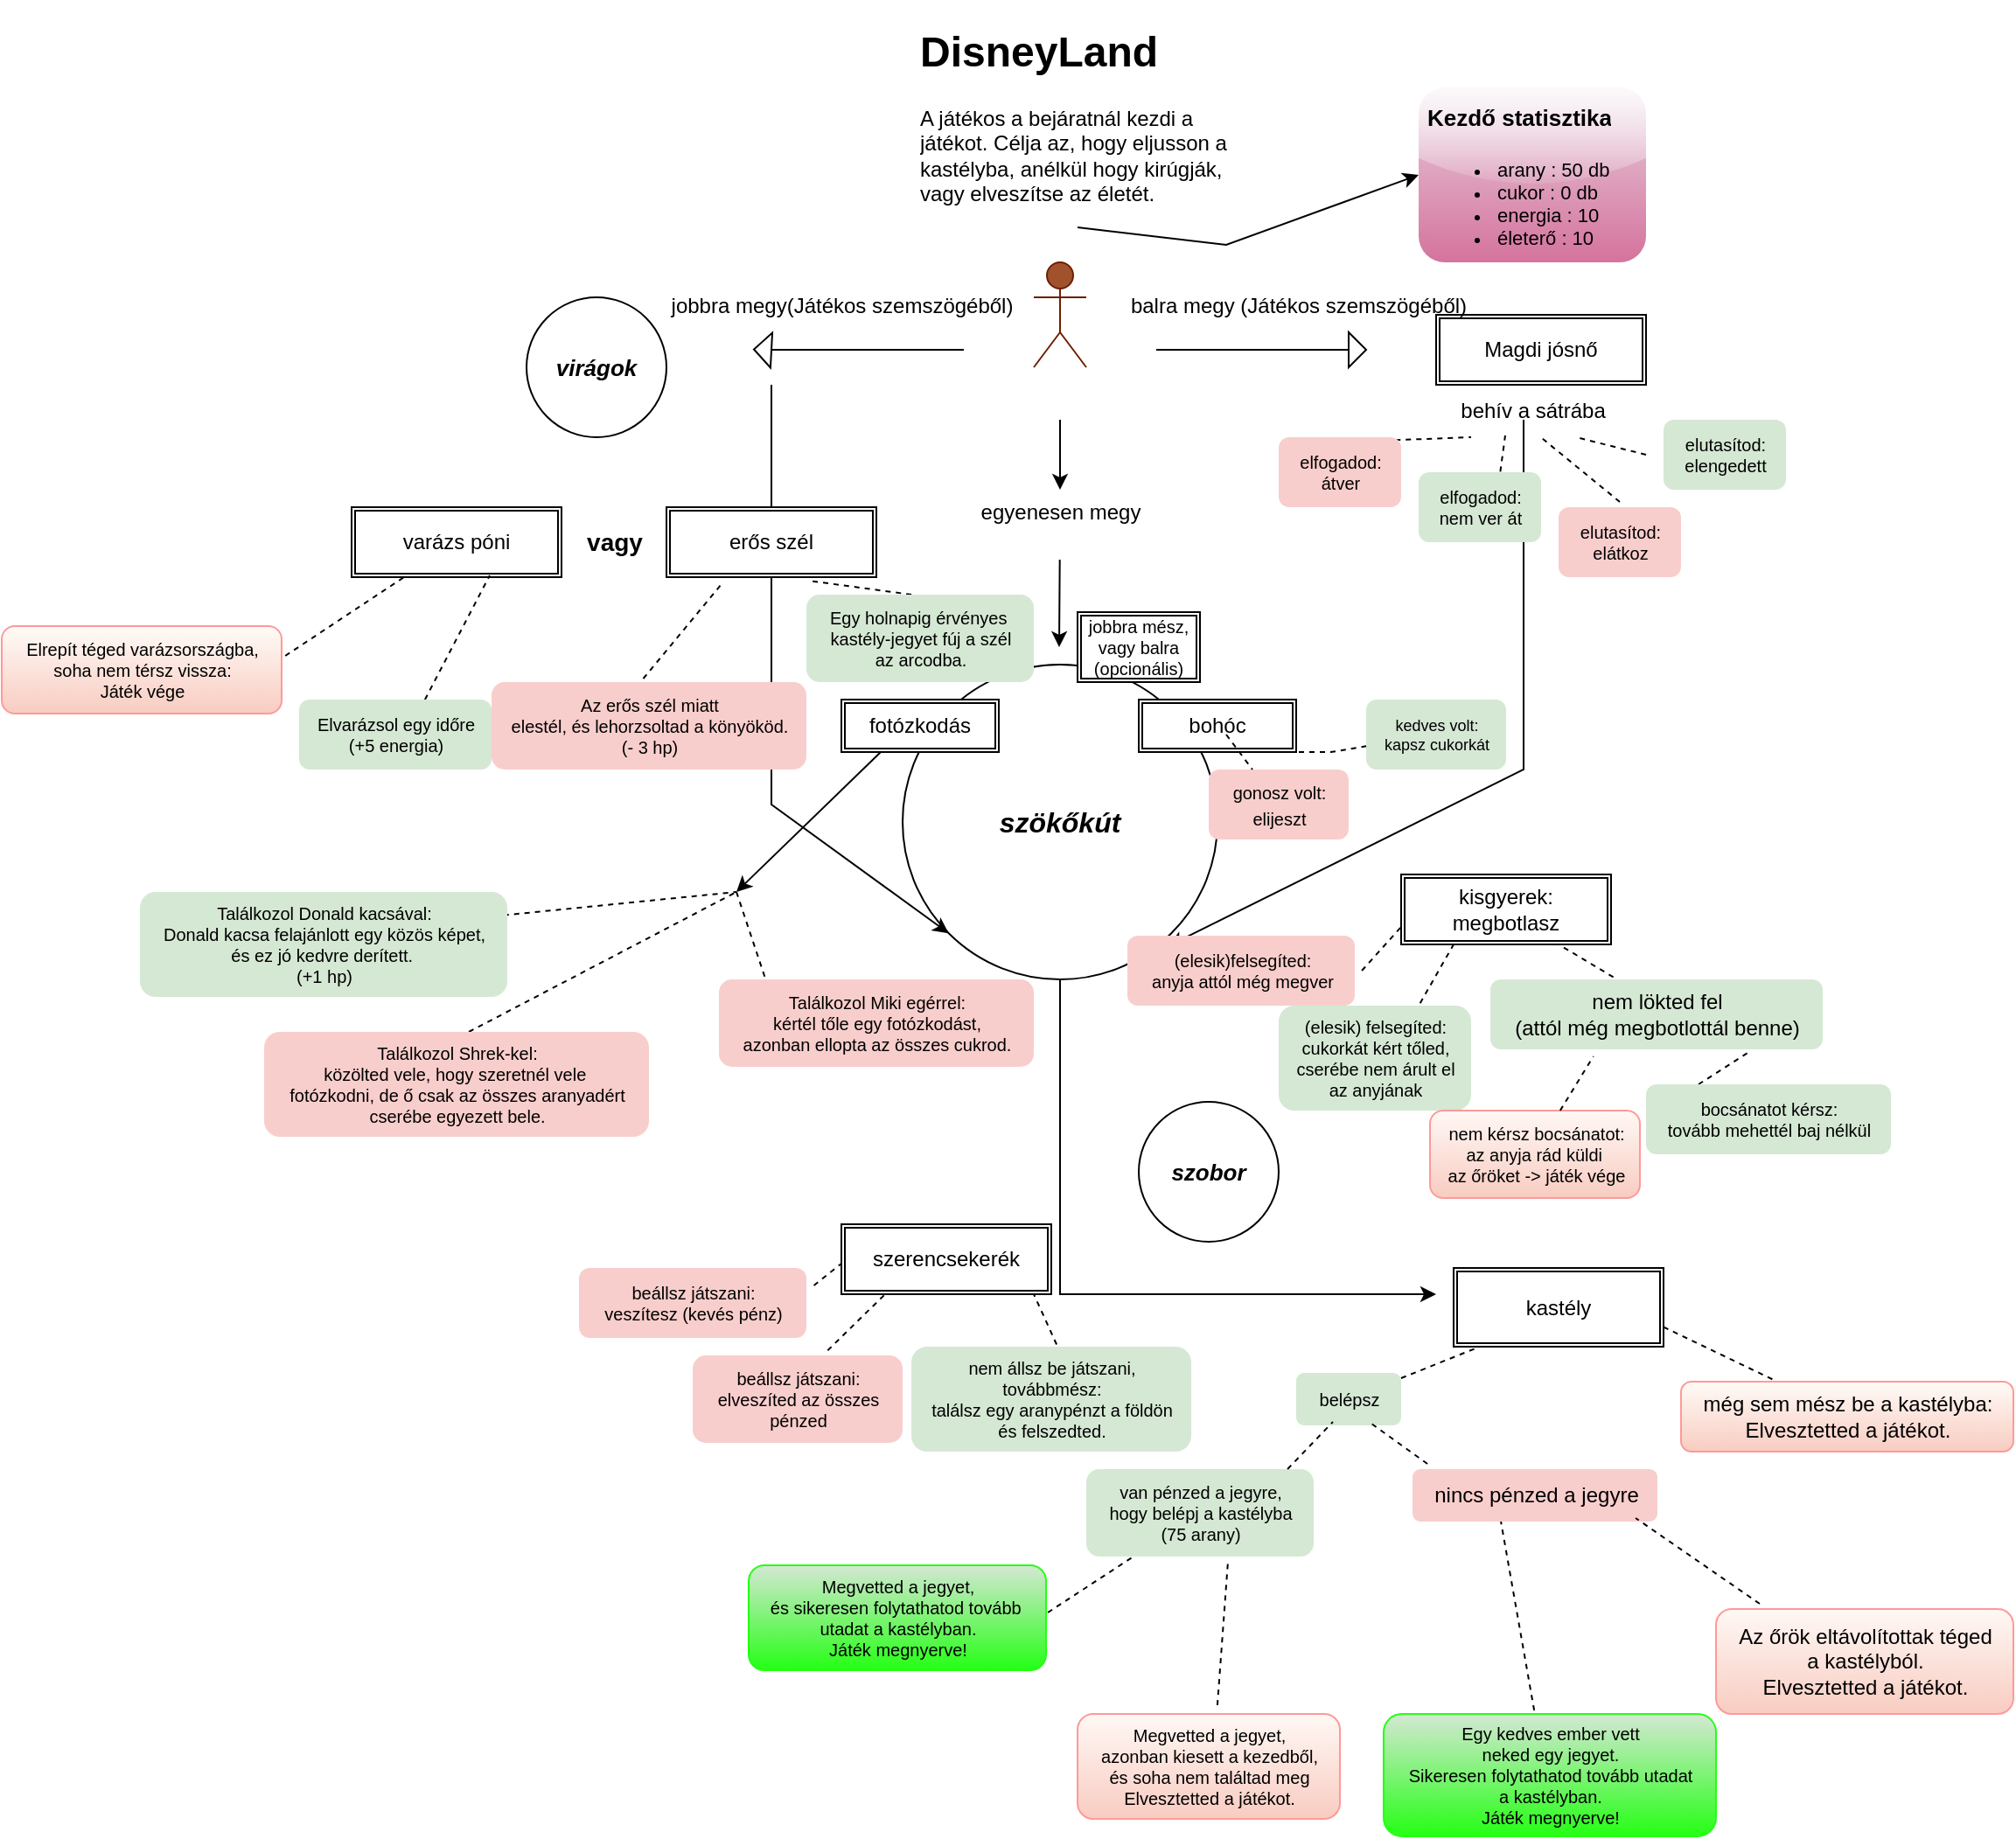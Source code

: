 <mxfile version="22.0.5" type="github">
  <diagram name="1 oldal" id="SZkVGr4VHI8cuYks12D8">
    <mxGraphModel dx="2049" dy="1114" grid="1" gridSize="10" guides="1" tooltips="1" connect="1" arrows="1" fold="1" page="1" pageScale="1" pageWidth="827" pageHeight="1169" math="0" shadow="0">
      <root>
        <mxCell id="0" />
        <mxCell id="1" parent="0" />
        <mxCell id="VQEg4Eyufkacg4ii3oWg-2" value="&lt;div&gt;&lt;i&gt;&lt;b&gt;kezdőpont&lt;/b&gt;&lt;/i&gt;&lt;/div&gt;&lt;div&gt;&lt;i&gt;&lt;b&gt;&lt;br&gt;&lt;/b&gt;&lt;/i&gt;&lt;/div&gt;" style="shape=umlActor;verticalLabelPosition=bottom;verticalAlign=top;html=1;outlineConnect=0;fillColor=#a0522d;strokeColor=#6D1F00;fontColor=#ffffff;" parent="1" vertex="1">
          <mxGeometry x="820" y="160" width="30" height="60" as="geometry" />
        </mxCell>
        <mxCell id="VQEg4Eyufkacg4ii3oWg-5" value="" style="endArrow=none;html=1;rounded=0;" parent="1" source="VQEg4Eyufkacg4ii3oWg-10" edge="1">
          <mxGeometry width="50" height="50" relative="1" as="geometry">
            <mxPoint x="890" y="210" as="sourcePoint" />
            <mxPoint x="1000" y="210" as="targetPoint" />
          </mxGeometry>
        </mxCell>
        <mxCell id="VQEg4Eyufkacg4ii3oWg-6" value="" style="endArrow=none;html=1;rounded=0;" parent="1" source="VQEg4Eyufkacg4ii3oWg-8" edge="1">
          <mxGeometry width="50" height="50" relative="1" as="geometry">
            <mxPoint x="670" y="210" as="sourcePoint" />
            <mxPoint x="780" y="210" as="targetPoint" />
          </mxGeometry>
        </mxCell>
        <mxCell id="VQEg4Eyufkacg4ii3oWg-9" value="" style="endArrow=none;html=1;rounded=0;" parent="1" target="VQEg4Eyufkacg4ii3oWg-8" edge="1">
          <mxGeometry width="50" height="50" relative="1" as="geometry">
            <mxPoint x="670" y="210" as="sourcePoint" />
            <mxPoint x="780" y="210" as="targetPoint" />
          </mxGeometry>
        </mxCell>
        <mxCell id="VQEg4Eyufkacg4ii3oWg-8" value="" style="triangle;whiteSpace=wrap;html=1;rotation=-177;" parent="1" vertex="1">
          <mxGeometry x="660" y="200" width="10" height="20" as="geometry" />
        </mxCell>
        <mxCell id="VQEg4Eyufkacg4ii3oWg-11" value="" style="endArrow=none;html=1;rounded=0;" parent="1" target="VQEg4Eyufkacg4ii3oWg-10" edge="1">
          <mxGeometry width="50" height="50" relative="1" as="geometry">
            <mxPoint x="890" y="210" as="sourcePoint" />
            <mxPoint x="1000" y="210" as="targetPoint" />
          </mxGeometry>
        </mxCell>
        <mxCell id="VQEg4Eyufkacg4ii3oWg-10" value="" style="triangle;whiteSpace=wrap;html=1;rotation=-180;direction=west;" parent="1" vertex="1">
          <mxGeometry x="1000" y="200" width="10" height="20" as="geometry" />
        </mxCell>
        <mxCell id="VQEg4Eyufkacg4ii3oWg-12" value="" style="endArrow=classic;html=1;rounded=0;" parent="1" source="VQEg4Eyufkacg4ii3oWg-38" edge="1">
          <mxGeometry width="50" height="50" relative="1" as="geometry">
            <mxPoint x="835" y="250" as="sourcePoint" />
            <mxPoint x="834.5" y="380" as="targetPoint" />
          </mxGeometry>
        </mxCell>
        <mxCell id="VQEg4Eyufkacg4ii3oWg-13" value="&lt;b&gt;&lt;i&gt;&lt;font style=&quot;font-size: 16px;&quot;&gt;szökőkút&lt;/font&gt;&lt;/i&gt;&lt;/b&gt;" style="ellipse;whiteSpace=wrap;html=1;aspect=fixed;" parent="1" vertex="1">
          <mxGeometry x="745" y="390" width="180" height="180" as="geometry" />
        </mxCell>
        <mxCell id="VQEg4Eyufkacg4ii3oWg-16" value="Magdi jósnő" style="shape=ext;double=1;rounded=0;whiteSpace=wrap;html=1;" parent="1" vertex="1">
          <mxGeometry x="1050" y="190" width="120" height="40" as="geometry" />
        </mxCell>
        <mxCell id="VQEg4Eyufkacg4ii3oWg-18" value="" style="endArrow=classic;html=1;rounded=0;fontSize=30;entryX=0;entryY=1;entryDx=0;entryDy=0;" parent="1" target="VQEg4Eyufkacg4ii3oWg-13" edge="1">
          <mxGeometry width="50" height="50" relative="1" as="geometry">
            <mxPoint x="670" y="230" as="sourcePoint" />
            <mxPoint x="660" y="450" as="targetPoint" />
            <Array as="points">
              <mxPoint x="670" y="470" />
            </Array>
          </mxGeometry>
        </mxCell>
        <mxCell id="VQEg4Eyufkacg4ii3oWg-20" value="" style="endArrow=classic;html=1;rounded=0;entryX=0.844;entryY=0.894;entryDx=0;entryDy=0;entryPerimeter=0;" parent="1" target="VQEg4Eyufkacg4ii3oWg-13" edge="1">
          <mxGeometry width="50" height="50" relative="1" as="geometry">
            <mxPoint x="1100" y="250" as="sourcePoint" />
            <mxPoint x="870" y="420" as="targetPoint" />
            <Array as="points">
              <mxPoint x="1100" y="450" />
            </Array>
          </mxGeometry>
        </mxCell>
        <mxCell id="VQEg4Eyufkacg4ii3oWg-22" value="" style="endArrow=classic;html=1;rounded=0;exitX=0.5;exitY=1;exitDx=0;exitDy=0;" parent="1" source="VQEg4Eyufkacg4ii3oWg-13" edge="1">
          <mxGeometry width="50" height="50" relative="1" as="geometry">
            <mxPoint x="820" y="470" as="sourcePoint" />
            <mxPoint x="1050" y="750" as="targetPoint" />
            <Array as="points">
              <mxPoint x="835" y="750" />
            </Array>
          </mxGeometry>
        </mxCell>
        <mxCell id="VQEg4Eyufkacg4ii3oWg-23" value="szerencsekerék" style="shape=ext;double=1;rounded=0;whiteSpace=wrap;html=1;" parent="1" vertex="1">
          <mxGeometry x="710" y="710" width="120" height="40" as="geometry" />
        </mxCell>
        <mxCell id="VQEg4Eyufkacg4ii3oWg-27" value="kastély" style="shape=ext;double=1;rounded=0;whiteSpace=wrap;html=1;" parent="1" vertex="1">
          <mxGeometry x="1060" y="735" width="120" height="45" as="geometry" />
        </mxCell>
        <mxCell id="VQEg4Eyufkacg4ii3oWg-29" value="fotózkodás" style="shape=ext;double=1;rounded=0;whiteSpace=wrap;html=1;" parent="1" vertex="1">
          <mxGeometry x="710" y="410" width="90" height="30" as="geometry" />
        </mxCell>
        <mxCell id="VQEg4Eyufkacg4ii3oWg-30" value="bohóc" style="shape=ext;double=1;rounded=0;whiteSpace=wrap;html=1;" parent="1" vertex="1">
          <mxGeometry x="880" y="410" width="90" height="30" as="geometry" />
        </mxCell>
        <mxCell id="VQEg4Eyufkacg4ii3oWg-32" value="kisgyerek:&lt;br&gt;megbotlasz" style="shape=ext;double=1;rounded=0;whiteSpace=wrap;html=1;" parent="1" vertex="1">
          <mxGeometry x="1030" y="510" width="120" height="40" as="geometry" />
        </mxCell>
        <mxCell id="VQEg4Eyufkacg4ii3oWg-33" value="&lt;b&gt;&lt;i&gt;&lt;font style=&quot;font-size: 13px;&quot;&gt;szobor&lt;/font&gt;&lt;/i&gt;&lt;/b&gt;" style="ellipse;whiteSpace=wrap;html=1;aspect=fixed;" parent="1" vertex="1">
          <mxGeometry x="880" y="640" width="80" height="80" as="geometry" />
        </mxCell>
        <mxCell id="VQEg4Eyufkacg4ii3oWg-34" value="varázs póni" style="shape=ext;double=1;rounded=0;whiteSpace=wrap;html=1;" parent="1" vertex="1">
          <mxGeometry x="430" y="300" width="120" height="40" as="geometry" />
        </mxCell>
        <mxCell id="VQEg4Eyufkacg4ii3oWg-35" value="balra megy (Játékos szemszögéből)" style="text;html=1;align=center;verticalAlign=middle;resizable=0;points=[];autosize=1;strokeColor=none;fillColor=none;" parent="1" vertex="1">
          <mxGeometry x="861" y="170" width="220" height="30" as="geometry" />
        </mxCell>
        <mxCell id="VQEg4Eyufkacg4ii3oWg-37" value="jobbra megy(Játékos szemszögéből)" style="text;html=1;align=center;verticalAlign=middle;resizable=0;points=[];autosize=1;strokeColor=none;fillColor=none;" parent="1" vertex="1">
          <mxGeometry x="595" y="170" width="230" height="30" as="geometry" />
        </mxCell>
        <mxCell id="VQEg4Eyufkacg4ii3oWg-39" value="" style="endArrow=classic;html=1;rounded=0;" parent="1" target="VQEg4Eyufkacg4ii3oWg-38" edge="1">
          <mxGeometry width="50" height="50" relative="1" as="geometry">
            <mxPoint x="835" y="250" as="sourcePoint" />
            <mxPoint x="834.5" y="380" as="targetPoint" />
          </mxGeometry>
        </mxCell>
        <mxCell id="VQEg4Eyufkacg4ii3oWg-38" value="&lt;div&gt;egyenesen megy&lt;/div&gt;&lt;div&gt;&lt;br&gt;&lt;/div&gt;" style="text;html=1;align=center;verticalAlign=middle;resizable=0;points=[];autosize=1;strokeColor=none;fillColor=none;" parent="1" vertex="1">
          <mxGeometry x="775" y="290" width="120" height="40" as="geometry" />
        </mxCell>
        <mxCell id="VQEg4Eyufkacg4ii3oWg-40" value="&lt;div&gt;behív a sátrába&lt;/div&gt;" style="text;html=1;align=center;verticalAlign=middle;resizable=0;points=[];autosize=1;strokeColor=none;fillColor=none;" parent="1" vertex="1">
          <mxGeometry x="1050" y="230" width="110" height="30" as="geometry" />
        </mxCell>
        <mxCell id="VQEg4Eyufkacg4ii3oWg-41" value="" style="endArrow=none;dashed=1;html=1;rounded=0;exitX=0.695;exitY=0.058;exitDx=0;exitDy=0;exitPerimeter=0;" parent="1" source="VQEg4Eyufkacg4ii3oWg-45" edge="1">
          <mxGeometry width="50" height="50" relative="1" as="geometry">
            <mxPoint x="1050" y="280" as="sourcePoint" />
            <mxPoint x="1070" y="260" as="targetPoint" />
          </mxGeometry>
        </mxCell>
        <mxCell id="VQEg4Eyufkacg4ii3oWg-42" value="" style="endArrow=none;dashed=1;html=1;rounded=0;entryX=0.658;entryY=1.033;entryDx=0;entryDy=0;entryPerimeter=0;" parent="1" edge="1">
          <mxGeometry width="50" height="50" relative="1" as="geometry">
            <mxPoint x="1170" y="270" as="sourcePoint" />
            <mxPoint x="1130" y="260" as="targetPoint" />
          </mxGeometry>
        </mxCell>
        <mxCell id="VQEg4Eyufkacg4ii3oWg-43" value="" style="endArrow=none;dashed=1;html=1;rounded=0;entryX=0.533;entryY=0.967;entryDx=0;entryDy=0;entryPerimeter=0;exitX=0.5;exitY=-0.075;exitDx=0;exitDy=0;exitPerimeter=0;" parent="1" source="mEzDhjuTcP2UeNapwm7h-10" target="VQEg4Eyufkacg4ii3oWg-40" edge="1">
          <mxGeometry width="50" height="50" relative="1" as="geometry">
            <mxPoint x="1140" y="290" as="sourcePoint" />
            <mxPoint x="1140" y="270" as="targetPoint" />
          </mxGeometry>
        </mxCell>
        <mxCell id="VQEg4Eyufkacg4ii3oWg-44" value="" style="endArrow=none;dashed=1;html=1;rounded=0;entryX=0.533;entryY=0.967;entryDx=0;entryDy=0;entryPerimeter=0;exitX=0.667;exitY=-0.008;exitDx=0;exitDy=0;exitPerimeter=0;" parent="1" source="VQEg4Eyufkacg4ii3oWg-46" edge="1">
          <mxGeometry width="50" height="50" relative="1" as="geometry">
            <mxPoint x="1090.5" y="290" as="sourcePoint" />
            <mxPoint x="1089.5" y="259" as="targetPoint" />
          </mxGeometry>
        </mxCell>
        <mxCell id="VQEg4Eyufkacg4ii3oWg-45" value="&lt;div style=&quot;font-size: 10px;&quot;&gt;elfogadod:&lt;/div&gt;&lt;div style=&quot;font-size: 10px;&quot;&gt;átver&lt;br style=&quot;font-size: 10px;&quot;&gt;&lt;/div&gt;" style="text;html=1;align=center;verticalAlign=middle;resizable=0;points=[];autosize=1;strokeColor=none;fillColor=#f8cecc;fontSize=10;rounded=1;" parent="1" vertex="1">
          <mxGeometry x="960" y="260" width="70" height="40" as="geometry" />
        </mxCell>
        <mxCell id="VQEg4Eyufkacg4ii3oWg-46" value="&lt;div style=&quot;font-size: 10px;&quot;&gt;elfogadod:&lt;/div&gt;&lt;div style=&quot;font-size: 10px;&quot;&gt;nem ver át&lt;br style=&quot;font-size: 10px;&quot;&gt;&lt;/div&gt;" style="text;html=1;align=center;verticalAlign=middle;resizable=0;points=[];autosize=1;strokeColor=none;fillColor=#d5e8d4;fontSize=10;fillStyle=auto;gradientColor=none;rounded=1;glass=0;shadow=0;" parent="1" vertex="1">
          <mxGeometry x="1040" y="280" width="70" height="40" as="geometry" />
        </mxCell>
        <mxCell id="VQEg4Eyufkacg4ii3oWg-49" value="&lt;div style=&quot;font-size: 10px;&quot;&gt;elutasítod:&lt;/div&gt;&lt;div style=&quot;font-size: 10px;&quot;&gt;elengedett&lt;/div&gt;" style="text;html=1;align=center;verticalAlign=middle;resizable=0;points=[];autosize=1;strokeColor=none;fillColor=#d5e8d4;fontSize=10;rounded=1;" parent="1" vertex="1">
          <mxGeometry x="1180" y="250" width="70" height="40" as="geometry" />
        </mxCell>
        <mxCell id="RfejrbbT5hm9Z-tXLrb4-1" value="&lt;font style=&quot;font-size: 10px;&quot;&gt;gonosz volt:&lt;br&gt;elijeszt&lt;/font&gt;" style="text;html=1;align=center;verticalAlign=middle;resizable=0;points=[];autosize=1;strokeColor=none;fillColor=#f8cecc;rounded=1;" parent="1" vertex="1">
          <mxGeometry x="920" y="450" width="80" height="40" as="geometry" />
        </mxCell>
        <mxCell id="RfejrbbT5hm9Z-tXLrb4-3" value="kedves volt:&lt;br style=&quot;font-size: 9px;&quot;&gt;kapsz cukorkát" style="text;html=1;align=center;verticalAlign=middle;resizable=0;points=[];autosize=1;strokeColor=none;fillColor=#d5e8d4;fontSize=9;rounded=1;" parent="1" vertex="1">
          <mxGeometry x="1010" y="410" width="80" height="40" as="geometry" />
        </mxCell>
        <mxCell id="RfejrbbT5hm9Z-tXLrb4-7" value="" style="endArrow=none;dashed=1;html=1;rounded=0;" parent="1" target="RfejrbbT5hm9Z-tXLrb4-1" edge="1">
          <mxGeometry width="50" height="50" relative="1" as="geometry">
            <mxPoint x="930" y="430" as="sourcePoint" />
            <mxPoint x="980" y="380" as="targetPoint" />
          </mxGeometry>
        </mxCell>
        <mxCell id="RfejrbbT5hm9Z-tXLrb4-8" value="" style="endArrow=none;dashed=1;html=1;rounded=0;exitX=0.75;exitY=1;exitDx=0;exitDy=0;" parent="1" source="VQEg4Eyufkacg4ii3oWg-30" target="RfejrbbT5hm9Z-tXLrb4-3" edge="1">
          <mxGeometry width="50" height="50" relative="1" as="geometry">
            <mxPoint x="940" y="440" as="sourcePoint" />
            <mxPoint x="942" y="450" as="targetPoint" />
            <Array as="points">
              <mxPoint x="990" y="440" />
            </Array>
          </mxGeometry>
        </mxCell>
        <mxCell id="RfejrbbT5hm9Z-tXLrb4-10" value="" style="endArrow=none;dashed=1;html=1;rounded=0;exitX=0.735;exitY=-0.023;exitDx=0;exitDy=0;exitPerimeter=0;" parent="1" source="RfejrbbT5hm9Z-tXLrb4-12" edge="1">
          <mxGeometry width="50" height="50" relative="1" as="geometry">
            <mxPoint x="1050" y="570" as="sourcePoint" />
            <mxPoint x="1060" y="550" as="targetPoint" />
          </mxGeometry>
        </mxCell>
        <mxCell id="RfejrbbT5hm9Z-tXLrb4-12" value="&lt;font style=&quot;font-size: 10px;&quot;&gt;(elesik) felsegíted:&lt;br style=&quot;font-size: 10px;&quot;&gt;cukorkát kért tőled,&lt;br style=&quot;font-size: 10px;&quot;&gt;cserébe nem árult el&lt;br style=&quot;font-size: 10px;&quot;&gt;az anyjának&lt;br style=&quot;font-size: 10px;&quot;&gt;&lt;/font&gt;" style="text;html=1;align=center;verticalAlign=middle;resizable=0;points=[];autosize=1;strokeColor=none;fillColor=#d5e8d4;rounded=1;fontSize=10;" parent="1" vertex="1">
          <mxGeometry x="960" y="585" width="110" height="60" as="geometry" />
        </mxCell>
        <mxCell id="ZeIe9nPfyKFeGoANkGUT-1" value="&lt;font style=&quot;font-size: 10px;&quot;&gt;(elesik)felsegíted:&lt;br style=&quot;font-size: 10px;&quot;&gt;anyja attól még megver&lt;/font&gt;" style="text;html=1;align=center;verticalAlign=middle;resizable=0;points=[];autosize=1;strokeColor=none;fillColor=#f8cecc;rounded=1;fontSize=10;" parent="1" vertex="1">
          <mxGeometry x="873.5" y="545" width="130" height="40" as="geometry" />
        </mxCell>
        <mxCell id="ZeIe9nPfyKFeGoANkGUT-3" value="nem lökted fel&lt;br&gt;(attól még megbotlottál benne)" style="text;html=1;align=center;verticalAlign=middle;resizable=0;points=[];autosize=1;strokeColor=none;fillColor=#d5e8d4;rounded=1;" parent="1" vertex="1">
          <mxGeometry x="1081" y="570" width="190" height="40" as="geometry" />
        </mxCell>
        <mxCell id="ZeIe9nPfyKFeGoANkGUT-4" value="" style="endArrow=none;dashed=1;html=1;rounded=0;exitX=0.37;exitY=-0.033;exitDx=0;exitDy=0;exitPerimeter=0;entryX=0.75;entryY=1;entryDx=0;entryDy=0;" parent="1" source="ZeIe9nPfyKFeGoANkGUT-3" target="VQEg4Eyufkacg4ii3oWg-32" edge="1">
          <mxGeometry width="50" height="50" relative="1" as="geometry">
            <mxPoint x="1060" y="580" as="sourcePoint" />
            <mxPoint x="1070" y="560" as="targetPoint" />
          </mxGeometry>
        </mxCell>
        <mxCell id="ZeIe9nPfyKFeGoANkGUT-5" value="" style="endArrow=none;dashed=1;html=1;rounded=0;exitX=1.031;exitY=0.5;exitDx=0;exitDy=0;exitPerimeter=0;entryX=0;entryY=0.75;entryDx=0;entryDy=0;" parent="1" source="ZeIe9nPfyKFeGoANkGUT-1" target="VQEg4Eyufkacg4ii3oWg-32" edge="1">
          <mxGeometry width="50" height="50" relative="1" as="geometry">
            <mxPoint x="1157" y="579" as="sourcePoint" />
            <mxPoint x="1130" y="560" as="targetPoint" />
          </mxGeometry>
        </mxCell>
        <mxCell id="ZeIe9nPfyKFeGoANkGUT-6" value="" style="endArrow=none;dashed=1;html=1;rounded=0;entryX=0.78;entryY=1.033;entryDx=0;entryDy=0;entryPerimeter=0;" parent="1" target="ZeIe9nPfyKFeGoANkGUT-3" edge="1">
          <mxGeometry width="50" height="50" relative="1" as="geometry">
            <mxPoint x="1200" y="630" as="sourcePoint" />
            <mxPoint x="1130" y="560" as="targetPoint" />
          </mxGeometry>
        </mxCell>
        <mxCell id="ZeIe9nPfyKFeGoANkGUT-7" value="bocsánatot kérsz:&lt;br style=&quot;font-size: 10px;&quot;&gt;tovább mehettél baj nélkül" style="text;html=1;align=center;verticalAlign=middle;resizable=0;points=[];autosize=1;strokeColor=none;fillColor=#d5e8d4;fontSize=10;rounded=1;" parent="1" vertex="1">
          <mxGeometry x="1170" y="630" width="140" height="40" as="geometry" />
        </mxCell>
        <mxCell id="ZeIe9nPfyKFeGoANkGUT-9" value="nem kérsz bocsánatot:&lt;br style=&quot;font-size: 10px;&quot;&gt;az anyja rád küldi&amp;nbsp;&lt;br style=&quot;font-size: 10px;&quot;&gt;az őröket -&amp;gt; játék vége" style="text;html=1;align=center;verticalAlign=middle;resizable=0;points=[];autosize=1;strokeColor=#FF9999;fillColor=#F8CCC1;fontSize=10;rounded=1;gradientColor=#FFF8F5;gradientDirection=north;strokeWidth=1;" parent="1" vertex="1">
          <mxGeometry x="1046.5" y="645" width="120" height="50" as="geometry" />
        </mxCell>
        <mxCell id="ZeIe9nPfyKFeGoANkGUT-10" value="" style="endArrow=none;dashed=1;html=1;rounded=0;entryX=0.31;entryY=1.1;entryDx=0;entryDy=0;entryPerimeter=0;exitX=0.62;exitY=0;exitDx=0;exitDy=0;exitPerimeter=0;" parent="1" source="ZeIe9nPfyKFeGoANkGUT-9" target="ZeIe9nPfyKFeGoANkGUT-3" edge="1">
          <mxGeometry width="50" height="50" relative="1" as="geometry">
            <mxPoint x="1210" y="640" as="sourcePoint" />
            <mxPoint x="1198" y="611" as="targetPoint" />
          </mxGeometry>
        </mxCell>
        <mxCell id="mEzDhjuTcP2UeNapwm7h-1" value="beállsz játszani:&lt;br style=&quot;font-size: 10px;&quot;&gt;veszítesz (kevés pénz)" style="text;html=1;align=center;verticalAlign=middle;resizable=0;points=[];autosize=1;strokeColor=none;fillColor=#f8cecc;fontSize=10;rounded=1;" parent="1" vertex="1">
          <mxGeometry x="560" y="735" width="130" height="40" as="geometry" />
        </mxCell>
        <mxCell id="mEzDhjuTcP2UeNapwm7h-2" value="beállsz játszani:&lt;br style=&quot;font-size: 10px;&quot;&gt;elveszíted az összes&lt;br style=&quot;font-size: 10px;&quot;&gt;pénzed" style="text;html=1;align=center;verticalAlign=middle;resizable=0;points=[];autosize=1;strokeColor=none;fillColor=#f8cecc;fontSize=10;rounded=1;" parent="1" vertex="1">
          <mxGeometry x="625" y="785" width="120" height="50" as="geometry" />
        </mxCell>
        <mxCell id="mEzDhjuTcP2UeNapwm7h-3" value="nem állsz be játszani,&lt;br style=&quot;font-size: 10px;&quot;&gt;továbbmész:&lt;br style=&quot;font-size: 10px;&quot;&gt;találsz egy aranypénzt a földön&lt;br style=&quot;font-size: 10px;&quot;&gt;és felszedted." style="text;html=1;align=center;verticalAlign=middle;resizable=0;points=[];autosize=1;strokeColor=none;fillColor=#d5e8d4;fontSize=10;rounded=1;" parent="1" vertex="1">
          <mxGeometry x="750" y="780" width="160" height="60" as="geometry" />
        </mxCell>
        <mxCell id="mEzDhjuTcP2UeNapwm7h-4" value="" style="endArrow=none;dashed=1;html=1;rounded=0;exitX=1.033;exitY=0.25;exitDx=0;exitDy=0;exitPerimeter=0;" parent="1" source="mEzDhjuTcP2UeNapwm7h-1" edge="1">
          <mxGeometry width="50" height="50" relative="1" as="geometry">
            <mxPoint x="660" y="782.5" as="sourcePoint" />
            <mxPoint x="710" y="732.5" as="targetPoint" />
          </mxGeometry>
        </mxCell>
        <mxCell id="mEzDhjuTcP2UeNapwm7h-5" value="" style="endArrow=none;dashed=1;html=1;rounded=0;exitX=0.643;exitY=-0.057;exitDx=0;exitDy=0;exitPerimeter=0;" parent="1" source="mEzDhjuTcP2UeNapwm7h-2" edge="1">
          <mxGeometry width="50" height="50" relative="1" as="geometry">
            <mxPoint x="685" y="800" as="sourcePoint" />
            <mxPoint x="735" y="750" as="targetPoint" />
          </mxGeometry>
        </mxCell>
        <mxCell id="mEzDhjuTcP2UeNapwm7h-6" value="" style="endArrow=none;dashed=1;html=1;rounded=0;exitX=0.519;exitY=-0.021;exitDx=0;exitDy=0;exitPerimeter=0;" parent="1" source="mEzDhjuTcP2UeNapwm7h-3" edge="1">
          <mxGeometry width="50" height="50" relative="1" as="geometry">
            <mxPoint x="770" y="800" as="sourcePoint" />
            <mxPoint x="820" y="750" as="targetPoint" />
          </mxGeometry>
        </mxCell>
        <mxCell id="mEzDhjuTcP2UeNapwm7h-7" value="belépsz" style="text;html=1;align=center;verticalAlign=middle;resizable=0;points=[];autosize=1;strokeColor=none;fillColor=#d5e8d4;rounded=1;fontSize=10;" parent="1" vertex="1">
          <mxGeometry x="970" y="795" width="60" height="30" as="geometry" />
        </mxCell>
        <mxCell id="mEzDhjuTcP2UeNapwm7h-10" value="elutasítod:&lt;br style=&quot;font-size: 10px;&quot;&gt;elátkoz" style="text;html=1;align=center;verticalAlign=middle;resizable=0;points=[];autosize=1;strokeColor=none;fillColor=#f8cecc;rounded=1;fontSize=10;" parent="1" vertex="1">
          <mxGeometry x="1120" y="300" width="70" height="40" as="geometry" />
        </mxCell>
        <mxCell id="mEzDhjuTcP2UeNapwm7h-11" value="&lt;h1&gt;DisneyLand&lt;/h1&gt;&lt;p&gt;A játékos a bejáratnál kezdi a játékot. Célja az, hogy eljusson a kastélyba, anélkül hogy kirúgják, vagy elveszítse az életét.&lt;/p&gt;" style="text;html=1;strokeColor=none;fillColor=none;spacing=5;spacingTop=-20;whiteSpace=wrap;overflow=hidden;rounded=0;" parent="1" vertex="1">
          <mxGeometry x="750" y="20" width="190" height="120" as="geometry" />
        </mxCell>
        <mxCell id="mEzDhjuTcP2UeNapwm7h-13" value="&lt;h1 style=&quot;text-align: justify;&quot;&gt;&lt;font style=&quot;font-size: 13px;&quot;&gt;Kezdő statisztika&lt;/font&gt;&lt;/h1&gt;&lt;p style=&quot;&quot;&gt;&lt;/p&gt;&lt;ul style=&quot;font-size: 11px;&quot;&gt;&lt;li style=&quot;text-align: justify;&quot;&gt;&lt;span style=&quot;&quot;&gt;arany : 50 db&lt;/span&gt;&lt;/li&gt;&lt;li style=&quot;border-color: var(--border-color);&quot;&gt;cukor : 0 db&lt;/li&gt;&lt;li style=&quot;border-color: var(--border-color);&quot;&gt;energia : 10&lt;/li&gt;&lt;li style=&quot;border-color: var(--border-color);&quot;&gt;életerő : 10&lt;br&gt;&lt;/li&gt;&lt;/ul&gt;&lt;p&gt;&lt;/p&gt;" style="text;html=1;strokeColor=none;fillColor=#e6d0de;spacing=5;spacingTop=-20;whiteSpace=wrap;overflow=hidden;rounded=1;fontSize=10;gradientColor=#d5739d;glass=1;" parent="1" vertex="1">
          <mxGeometry x="1040" y="60" width="130" height="100" as="geometry" />
        </mxCell>
        <mxCell id="mEzDhjuTcP2UeNapwm7h-18" value="" style="endArrow=classic;html=1;rounded=0;entryX=0;entryY=0.5;entryDx=0;entryDy=0;exitX=0.5;exitY=1;exitDx=0;exitDy=0;" parent="1" source="mEzDhjuTcP2UeNapwm7h-11" target="mEzDhjuTcP2UeNapwm7h-13" edge="1">
          <mxGeometry width="50" height="50" relative="1" as="geometry">
            <mxPoint x="760" y="320" as="sourcePoint" />
            <mxPoint x="810" y="270" as="targetPoint" />
            <Array as="points">
              <mxPoint x="930" y="150" />
            </Array>
          </mxGeometry>
        </mxCell>
        <mxCell id="mEzDhjuTcP2UeNapwm7h-19" value="van pénzed a jegyre,&lt;br style=&quot;font-size: 10px;&quot;&gt;hogy belépj a kastélyba&lt;br style=&quot;font-size: 10px;&quot;&gt;(75 arany)&lt;br style=&quot;font-size: 10px;&quot;&gt;" style="text;html=1;align=center;verticalAlign=middle;resizable=0;points=[];autosize=1;strokeColor=none;fillColor=#d5e8d4;rounded=1;fontSize=10;" parent="1" vertex="1">
          <mxGeometry x="850" y="850" width="130" height="50" as="geometry" />
        </mxCell>
        <mxCell id="mEzDhjuTcP2UeNapwm7h-20" value="Megvetted a jegyet,&lt;br style=&quot;font-size: 10px;&quot;&gt;és sikeresen folytathatod tovább&amp;nbsp;&lt;br style=&quot;font-size: 10px;&quot;&gt;utadat a kastélyban.&lt;br style=&quot;font-size: 10px;&quot;&gt;Játék megnyerve!" style="text;html=1;align=center;verticalAlign=middle;resizable=0;points=[];autosize=1;strokeColor=#24FF14;fillColor=#d5e8d4;rounded=1;fontSize=10;gradientColor=#24FF14;" parent="1" vertex="1">
          <mxGeometry x="657" y="905" width="170" height="60" as="geometry" />
        </mxCell>
        <mxCell id="mEzDhjuTcP2UeNapwm7h-21" value="Megvetted a jegyet,&lt;br style=&quot;font-size: 10px;&quot;&gt;azonban kiesett a kezedből,&lt;br style=&quot;font-size: 10px;&quot;&gt;és soha nem találtad meg&lt;br style=&quot;font-size: 10px;&quot;&gt;Elvesztetted a játékot." style="text;html=1;align=center;verticalAlign=middle;resizable=0;points=[];autosize=1;strokeColor=#FF9999;fillColor=#F8CCC1;rounded=1;fontSize=10;gradientColor=#FFF8F5;gradientDirection=north;" parent="1" vertex="1">
          <mxGeometry x="845" y="990" width="150" height="60" as="geometry" />
        </mxCell>
        <mxCell id="mEzDhjuTcP2UeNapwm7h-23" value="nincs pénzed a jegyre" style="text;html=1;align=center;verticalAlign=middle;resizable=0;points=[];autosize=1;strokeColor=none;fillColor=#f8cecc;rounded=1;" parent="1" vertex="1">
          <mxGeometry x="1036.5" y="850" width="140" height="30" as="geometry" />
        </mxCell>
        <mxCell id="mEzDhjuTcP2UeNapwm7h-25" value="Egy kedves ember vett &lt;br&gt;neked egy jegyet.&lt;br style=&quot;font-size: 10px;&quot;&gt;Sikeresen folytathatod tovább utadat&lt;br style=&quot;font-size: 10px;&quot;&gt;a kastélyban.&lt;br style=&quot;font-size: 10px;&quot;&gt;Játék megnyerve!" style="text;html=1;align=center;verticalAlign=middle;resizable=0;points=[];autosize=1;strokeColor=#24FF14;fillColor=#d5e8d4;rounded=1;fontSize=10;gradientColor=#24FF14;" parent="1" vertex="1">
          <mxGeometry x="1020" y="990" width="190" height="70" as="geometry" />
        </mxCell>
        <mxCell id="mEzDhjuTcP2UeNapwm7h-26" value="Az őrök eltávolítottak téged &lt;br&gt;a kastélyból.&lt;br&gt;Elvesztetted a játékot." style="text;html=1;align=center;verticalAlign=middle;resizable=0;points=[];autosize=1;strokeColor=#FF9999;fillColor=#F8CCC1;rounded=1;gradientColor=#FFF8F5;gradientDirection=north;" parent="1" vertex="1">
          <mxGeometry x="1210" y="930" width="170" height="60" as="geometry" />
        </mxCell>
        <mxCell id="mEzDhjuTcP2UeNapwm7h-27" value="" style="endArrow=none;dashed=1;html=1;rounded=0;entryX=0.35;entryY=0.933;entryDx=0;entryDy=0;entryPerimeter=0;exitX=0.885;exitY=0;exitDx=0;exitDy=0;exitPerimeter=0;" parent="1" source="mEzDhjuTcP2UeNapwm7h-19" target="mEzDhjuTcP2UeNapwm7h-7" edge="1">
          <mxGeometry width="50" height="50" relative="1" as="geometry">
            <mxPoint x="940" y="870" as="sourcePoint" />
            <mxPoint x="990" y="820" as="targetPoint" />
          </mxGeometry>
        </mxCell>
        <mxCell id="mEzDhjuTcP2UeNapwm7h-28" value="" style="endArrow=none;dashed=1;html=1;rounded=0;exitX=0.061;exitY=-0.1;exitDx=0;exitDy=0;exitPerimeter=0;entryX=0.717;entryY=0.967;entryDx=0;entryDy=0;entryPerimeter=0;" parent="1" source="mEzDhjuTcP2UeNapwm7h-23" target="mEzDhjuTcP2UeNapwm7h-7" edge="1">
          <mxGeometry width="50" height="50" relative="1" as="geometry">
            <mxPoint x="975" y="875" as="sourcePoint" />
            <mxPoint x="1025" y="825" as="targetPoint" />
          </mxGeometry>
        </mxCell>
        <mxCell id="mEzDhjuTcP2UeNapwm7h-29" value="" style="endArrow=none;dashed=1;html=1;rounded=0;exitX=1.006;exitY=0.45;exitDx=0;exitDy=0;exitPerimeter=0;" parent="1" source="mEzDhjuTcP2UeNapwm7h-20" edge="1">
          <mxGeometry width="50" height="50" relative="1" as="geometry">
            <mxPoint x="827" y="950" as="sourcePoint" />
            <mxPoint x="877" y="900" as="targetPoint" />
          </mxGeometry>
        </mxCell>
        <mxCell id="mEzDhjuTcP2UeNapwm7h-30" value="" style="endArrow=none;dashed=1;html=1;rounded=0;exitX=0.533;exitY=-0.083;exitDx=0;exitDy=0;exitPerimeter=0;entryX=0.623;entryY=1.06;entryDx=0;entryDy=0;entryPerimeter=0;" parent="1" source="mEzDhjuTcP2UeNapwm7h-21" target="mEzDhjuTcP2UeNapwm7h-19" edge="1">
          <mxGeometry width="50" height="50" relative="1" as="geometry">
            <mxPoint x="895" y="950" as="sourcePoint" />
            <mxPoint x="945" y="900" as="targetPoint" />
          </mxGeometry>
        </mxCell>
        <mxCell id="mEzDhjuTcP2UeNapwm7h-31" value="" style="endArrow=none;dashed=1;html=1;rounded=0;entryX=0.361;entryY=1;entryDx=0;entryDy=0;entryPerimeter=0;exitX=0.453;exitY=-0.029;exitDx=0;exitDy=0;exitPerimeter=0;" parent="1" source="mEzDhjuTcP2UeNapwm7h-25" target="mEzDhjuTcP2UeNapwm7h-23" edge="1">
          <mxGeometry width="50" height="50" relative="1" as="geometry">
            <mxPoint x="1046.5" y="930" as="sourcePoint" />
            <mxPoint x="1096.5" y="880" as="targetPoint" />
          </mxGeometry>
        </mxCell>
        <mxCell id="mEzDhjuTcP2UeNapwm7h-32" value="" style="endArrow=none;dashed=1;html=1;rounded=0;entryX=0.911;entryY=0.933;entryDx=0;entryDy=0;entryPerimeter=0;exitX=0.147;exitY=-0.05;exitDx=0;exitDy=0;exitPerimeter=0;" parent="1" source="mEzDhjuTcP2UeNapwm7h-26" target="mEzDhjuTcP2UeNapwm7h-23" edge="1">
          <mxGeometry width="50" height="50" relative="1" as="geometry">
            <mxPoint x="1130" y="930" as="sourcePoint" />
            <mxPoint x="1180" y="880" as="targetPoint" />
          </mxGeometry>
        </mxCell>
        <mxCell id="mEzDhjuTcP2UeNapwm7h-33" value="még sem mész be a kastélyba:&lt;br&gt;Elvesztetted a játékot." style="text;html=1;align=center;verticalAlign=middle;resizable=0;points=[];autosize=1;strokeColor=#FF9999;fillColor=#F8CCC1;gradientColor=#FFFBF7;gradientDirection=north;rounded=1;" parent="1" vertex="1">
          <mxGeometry x="1190" y="800" width="190" height="40" as="geometry" />
        </mxCell>
        <mxCell id="mEzDhjuTcP2UeNapwm7h-34" value="" style="endArrow=none;dashed=1;html=1;rounded=0;exitX=1;exitY=0.1;exitDx=0;exitDy=0;exitPerimeter=0;" parent="1" source="mEzDhjuTcP2UeNapwm7h-7" edge="1">
          <mxGeometry width="50" height="50" relative="1" as="geometry">
            <mxPoint x="1025" y="830" as="sourcePoint" />
            <mxPoint x="1075" y="780" as="targetPoint" />
          </mxGeometry>
        </mxCell>
        <mxCell id="mEzDhjuTcP2UeNapwm7h-35" value="" style="endArrow=none;dashed=1;html=1;rounded=0;exitX=1;exitY=0.75;exitDx=0;exitDy=0;entryX=0.279;entryY=-0.025;entryDx=0;entryDy=0;entryPerimeter=0;" parent="1" source="VQEg4Eyufkacg4ii3oWg-27" target="mEzDhjuTcP2UeNapwm7h-33" edge="1">
          <mxGeometry width="50" height="50" relative="1" as="geometry">
            <mxPoint x="1200" y="780" as="sourcePoint" />
            <mxPoint x="1250" y="730" as="targetPoint" />
          </mxGeometry>
        </mxCell>
        <mxCell id="JmrST0N77hDcvdrlOpVP-1" value="" style="endArrow=classic;html=1;rounded=0;exitX=0.25;exitY=1;exitDx=0;exitDy=0;" parent="1" source="VQEg4Eyufkacg4ii3oWg-29" edge="1">
          <mxGeometry width="50" height="50" relative="1" as="geometry">
            <mxPoint x="710" y="620" as="sourcePoint" />
            <mxPoint x="650" y="520" as="targetPoint" />
          </mxGeometry>
        </mxCell>
        <mxCell id="JmrST0N77hDcvdrlOpVP-2" value="" style="endArrow=none;dashed=1;html=1;rounded=0;exitX=0.99;exitY=0.222;exitDx=0;exitDy=0;exitPerimeter=0;" parent="1" source="JmrST0N77hDcvdrlOpVP-5" edge="1">
          <mxGeometry width="50" height="50" relative="1" as="geometry">
            <mxPoint x="550" y="540" as="sourcePoint" />
            <mxPoint x="650" y="520" as="targetPoint" />
          </mxGeometry>
        </mxCell>
        <mxCell id="JmrST0N77hDcvdrlOpVP-3" value="" style="endArrow=none;dashed=1;html=1;rounded=0;exitX=0.532;exitY=0;exitDx=0;exitDy=0;exitPerimeter=0;" parent="1" source="JmrST0N77hDcvdrlOpVP-6" edge="1">
          <mxGeometry width="50" height="50" relative="1" as="geometry">
            <mxPoint x="650" y="590" as="sourcePoint" />
            <mxPoint x="650" y="520" as="targetPoint" />
          </mxGeometry>
        </mxCell>
        <mxCell id="JmrST0N77hDcvdrlOpVP-4" value="" style="endArrow=none;dashed=1;html=1;rounded=0;entryX=0.147;entryY=-0.014;entryDx=0;entryDy=0;entryPerimeter=0;" parent="1" target="JmrST0N77hDcvdrlOpVP-7" edge="1">
          <mxGeometry width="50" height="50" relative="1" as="geometry">
            <mxPoint x="650" y="520" as="sourcePoint" />
            <mxPoint x="730" y="570" as="targetPoint" />
          </mxGeometry>
        </mxCell>
        <mxCell id="JmrST0N77hDcvdrlOpVP-5" value="Találkozol Donald kacsával:&lt;br&gt;Donald kacsa felajánlott egy közös képet,&lt;br&gt;és ez jó kedvre derített.&amp;nbsp;&lt;br&gt;(+1 hp)" style="text;html=1;align=center;verticalAlign=middle;resizable=0;points=[];autosize=1;strokeColor=none;fillColor=#d5e8d4;fontSize=10;rounded=1;" parent="1" vertex="1">
          <mxGeometry x="309" y="520" width="210" height="60" as="geometry" />
        </mxCell>
        <mxCell id="JmrST0N77hDcvdrlOpVP-6" value="Találkozol Shrek-kel:&lt;br&gt;közölted vele, hogy szeretnél vele&amp;nbsp;&lt;br&gt;fotózkodni, de ő csak az összes aranyadért&lt;br&gt;cserébe egyezett bele." style="text;html=1;align=center;verticalAlign=middle;resizable=0;points=[];autosize=1;strokeColor=none;fillColor=#f8cecc;fontSize=10;rounded=1;" parent="1" vertex="1">
          <mxGeometry x="380" y="600" width="220" height="60" as="geometry" />
        </mxCell>
        <mxCell id="JmrST0N77hDcvdrlOpVP-7" value="Találkozol Miki egérrel:&lt;br style=&quot;font-size: 10px;&quot;&gt;kértél tőle egy fotózkodást,&lt;br style=&quot;font-size: 10px;&quot;&gt;azonban ellopta az összes cukrod." style="text;html=1;align=center;verticalAlign=middle;resizable=0;points=[];autosize=1;strokeColor=none;fillColor=#f8cecc;fontSize=10;rounded=1;" parent="1" vertex="1">
          <mxGeometry x="640" y="570" width="180" height="50" as="geometry" />
        </mxCell>
        <mxCell id="JmrST0N77hDcvdrlOpVP-8" value="&lt;b&gt;&lt;font style=&quot;font-size: 14px;&quot;&gt;vagy&lt;/font&gt;&lt;/b&gt;" style="text;html=1;align=center;verticalAlign=middle;resizable=0;points=[];autosize=1;strokeColor=none;fillColor=none;" parent="1" vertex="1">
          <mxGeometry x="550" y="305" width="60" height="30" as="geometry" />
        </mxCell>
        <mxCell id="JmrST0N77hDcvdrlOpVP-10" value="erős szél" style="shape=ext;double=1;rounded=0;whiteSpace=wrap;html=1;" parent="1" vertex="1">
          <mxGeometry x="610" y="300" width="120" height="40" as="geometry" />
        </mxCell>
        <mxCell id="JmrST0N77hDcvdrlOpVP-13" value="&lt;b&gt;&lt;i&gt;&lt;font style=&quot;font-size: 13px;&quot;&gt;virágok&lt;/font&gt;&lt;/i&gt;&lt;/b&gt;" style="ellipse;whiteSpace=wrap;html=1;aspect=fixed;" parent="1" vertex="1">
          <mxGeometry x="530" y="180" width="80" height="80" as="geometry" />
        </mxCell>
        <mxCell id="JmrST0N77hDcvdrlOpVP-14" value="" style="endArrow=none;dashed=1;html=1;rounded=0;entryX=0.25;entryY=1;entryDx=0;entryDy=0;exitX=1.013;exitY=0.34;exitDx=0;exitDy=0;exitPerimeter=0;" parent="1" source="JmrST0N77hDcvdrlOpVP-15" target="VQEg4Eyufkacg4ii3oWg-34" edge="1">
          <mxGeometry width="50" height="50" relative="1" as="geometry">
            <mxPoint x="470" y="420" as="sourcePoint" />
            <mxPoint x="480" y="390" as="targetPoint" />
          </mxGeometry>
        </mxCell>
        <mxCell id="JmrST0N77hDcvdrlOpVP-15" value="Elrepít téged varázsországba,&lt;br style=&quot;font-size: 10px;&quot;&gt;soha nem térsz vissza:&lt;br style=&quot;font-size: 10px;&quot;&gt;Játék vége" style="text;html=1;align=center;verticalAlign=middle;resizable=0;points=[];autosize=1;strokeColor=#FF9999;fillColor=#F8CCC1;rounded=1;gradientColor=#FFFBF7;gradientDirection=north;fontSize=10;" parent="1" vertex="1">
          <mxGeometry x="230" y="368" width="160" height="50" as="geometry" />
        </mxCell>
        <mxCell id="JmrST0N77hDcvdrlOpVP-16" value="" style="endArrow=none;dashed=1;html=1;rounded=0;entryX=0.658;entryY=0.975;entryDx=0;entryDy=0;entryPerimeter=0;exitX=0.654;exitY=0;exitDx=0;exitDy=0;exitPerimeter=0;" parent="1" source="JmrST0N77hDcvdrlOpVP-17" target="VQEg4Eyufkacg4ii3oWg-34" edge="1">
          <mxGeometry width="50" height="50" relative="1" as="geometry">
            <mxPoint x="570" y="410" as="sourcePoint" />
            <mxPoint x="510" y="395" as="targetPoint" />
          </mxGeometry>
        </mxCell>
        <mxCell id="JmrST0N77hDcvdrlOpVP-17" value="Elvarázsol egy időre&lt;br style=&quot;font-size: 10px;&quot;&gt;(+5 energia)" style="text;html=1;align=center;verticalAlign=middle;resizable=0;points=[];autosize=1;strokeColor=none;fillColor=#d5e8d4;rounded=1;fontSize=10;" parent="1" vertex="1">
          <mxGeometry x="400" y="410" width="110" height="40" as="geometry" />
        </mxCell>
        <mxCell id="JmrST0N77hDcvdrlOpVP-18" value="" style="endArrow=none;dashed=1;html=1;rounded=0;entryX=0.677;entryY=1.05;entryDx=0;entryDy=0;exitX=0.462;exitY=0;exitDx=0;exitDy=0;exitPerimeter=0;entryPerimeter=0;" parent="1" source="JmrST0N77hDcvdrlOpVP-19" target="JmrST0N77hDcvdrlOpVP-10" edge="1">
          <mxGeometry width="50" height="50" relative="1" as="geometry">
            <mxPoint x="710" y="380" as="sourcePoint" />
            <mxPoint x="790" y="480" as="targetPoint" />
          </mxGeometry>
        </mxCell>
        <mxCell id="JmrST0N77hDcvdrlOpVP-19" value="Egy holnapig érvényes&amp;nbsp;&lt;br style=&quot;font-size: 10px;&quot;&gt;kastély-jegyet fúj a szél&lt;br style=&quot;font-size: 10px;&quot;&gt;az arcodba." style="text;html=1;align=center;verticalAlign=middle;resizable=0;points=[];autosize=1;strokeColor=none;fillColor=#d5e8d4;fontSize=10;rounded=1;" parent="1" vertex="1">
          <mxGeometry x="690" y="350" width="130" height="50" as="geometry" />
        </mxCell>
        <mxCell id="JmrST0N77hDcvdrlOpVP-20" value="Az erős szél miatt&lt;br style=&quot;font-size: 10px;&quot;&gt;elestél, és lehorzsoltad a könyököd.&lt;br style=&quot;font-size: 10px;&quot;&gt;(- 3 hp)" style="text;html=1;align=center;verticalAlign=middle;resizable=0;points=[];autosize=1;strokeColor=none;fillColor=#f8cecc;rounded=1;fontSize=10;" parent="1" vertex="1">
          <mxGeometry x="510" y="400" width="180" height="50" as="geometry" />
        </mxCell>
        <mxCell id="JmrST0N77hDcvdrlOpVP-21" value="" style="endArrow=none;dashed=1;html=1;rounded=0;entryX=0.261;entryY=1.104;entryDx=0;entryDy=0;entryPerimeter=0;exitX=0.482;exitY=-0.04;exitDx=0;exitDy=0;exitPerimeter=0;" parent="1" source="JmrST0N77hDcvdrlOpVP-20" target="JmrST0N77hDcvdrlOpVP-10" edge="1">
          <mxGeometry width="50" height="50" relative="1" as="geometry">
            <mxPoint x="800" y="450" as="sourcePoint" />
            <mxPoint x="850" y="400" as="targetPoint" />
          </mxGeometry>
        </mxCell>
        <mxCell id="tyvOHzYTXg94P7KKSL1S-2" value="jobbra mész, vagy balra (opcionális)" style="shape=ext;double=1;rounded=0;whiteSpace=wrap;html=1;fontSize=10;" vertex="1" parent="1">
          <mxGeometry x="845" y="360" width="70" height="40" as="geometry" />
        </mxCell>
      </root>
    </mxGraphModel>
  </diagram>
</mxfile>
